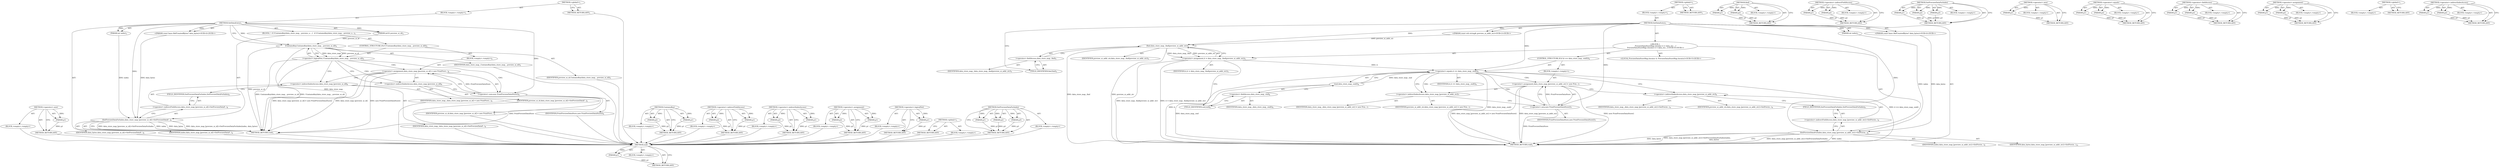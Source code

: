 digraph "SetPreviewDataForIndex" {
vulnerable_88 [label=<(METHOD,end)>];
vulnerable_89 [label=<(PARAM,p1)>];
vulnerable_90 [label=<(BLOCK,&lt;empty&gt;,&lt;empty&gt;)>];
vulnerable_91 [label=<(METHOD_RETURN,ANY)>];
vulnerable_6 [label=<(METHOD,&lt;global&gt;)<SUB>1</SUB>>];
vulnerable_7 [label=<(BLOCK,&lt;empty&gt;,&lt;empty&gt;)<SUB>1</SUB>>];
vulnerable_8 [label=<(METHOD,SetDataEntry)<SUB>1</SUB>>];
vulnerable_9 [label="<(PARAM,const std::string&amp; preview_ui_addr_str)<SUB>2</SUB>>"];
vulnerable_10 [label=<(PARAM,int index)<SUB>3</SUB>>];
vulnerable_11 [label="<(PARAM,const base::RefCountedBytes* data_bytes)<SUB>4</SUB>>"];
vulnerable_12 [label="<(BLOCK,{
  PreviewDataStoreMap::iterator it = data_sto...,{
  PreviewDataStoreMap::iterator it = data_sto...)<SUB>4</SUB>>"];
vulnerable_13 [label="<(LOCAL,PreviewDataStoreMap.iterator it: PreviewDataStoreMap.iterator)<SUB>5</SUB>>"];
vulnerable_14 [label=<(&lt;operator&gt;.assignment,it = data_store_map_.find(preview_ui_addr_str))<SUB>5</SUB>>];
vulnerable_15 [label=<(IDENTIFIER,it,it = data_store_map_.find(preview_ui_addr_str))<SUB>5</SUB>>];
vulnerable_16 [label=<(find,data_store_map_.find(preview_ui_addr_str))<SUB>5</SUB>>];
vulnerable_17 [label=<(&lt;operator&gt;.fieldAccess,data_store_map_.find)<SUB>5</SUB>>];
vulnerable_18 [label=<(IDENTIFIER,data_store_map_,data_store_map_.find(preview_ui_addr_str))<SUB>5</SUB>>];
vulnerable_19 [label=<(FIELD_IDENTIFIER,find,find)<SUB>5</SUB>>];
vulnerable_20 [label=<(IDENTIFIER,preview_ui_addr_str,data_store_map_.find(preview_ui_addr_str))<SUB>5</SUB>>];
vulnerable_21 [label=<(CONTROL_STRUCTURE,IF,if (it == data_store_map_.end()))<SUB>6</SUB>>];
vulnerable_22 [label=<(&lt;operator&gt;.equals,it == data_store_map_.end())<SUB>6</SUB>>];
vulnerable_23 [label=<(IDENTIFIER,it,it == data_store_map_.end())<SUB>6</SUB>>];
vulnerable_24 [label=<(end,data_store_map_.end())<SUB>6</SUB>>];
vulnerable_25 [label=<(&lt;operator&gt;.fieldAccess,data_store_map_.end)<SUB>6</SUB>>];
vulnerable_26 [label=<(IDENTIFIER,data_store_map_,data_store_map_.end())<SUB>6</SUB>>];
vulnerable_27 [label=<(FIELD_IDENTIFIER,end,end)<SUB>6</SUB>>];
vulnerable_28 [label=<(BLOCK,&lt;empty&gt;,&lt;empty&gt;)<SUB>7</SUB>>];
vulnerable_29 [label=<(&lt;operator&gt;.assignment,data_store_map_[preview_ui_addr_str] = new Prin...)<SUB>7</SUB>>];
vulnerable_30 [label=<(&lt;operator&gt;.indirectIndexAccess,data_store_map_[preview_ui_addr_str])<SUB>7</SUB>>];
vulnerable_31 [label=<(IDENTIFIER,data_store_map_,data_store_map_[preview_ui_addr_str] = new Prin...)<SUB>7</SUB>>];
vulnerable_32 [label=<(IDENTIFIER,preview_ui_addr_str,data_store_map_[preview_ui_addr_str] = new Prin...)<SUB>7</SUB>>];
vulnerable_33 [label=<(&lt;operator&gt;.new,new PrintPreviewDataStore())<SUB>7</SUB>>];
vulnerable_34 [label=<(IDENTIFIER,PrintPreviewDataStore,new PrintPreviewDataStore())<SUB>7</SUB>>];
vulnerable_35 [label=<(SetPreviewDataForIndex,data_store_map_[preview_ui_addr_str]-&gt;SetPrevie...)<SUB>9</SUB>>];
vulnerable_36 [label=<(&lt;operator&gt;.indirectFieldAccess,data_store_map_[preview_ui_addr_str]-&gt;SetPrevie...)<SUB>9</SUB>>];
vulnerable_37 [label=<(&lt;operator&gt;.indirectIndexAccess,data_store_map_[preview_ui_addr_str])<SUB>9</SUB>>];
vulnerable_38 [label=<(IDENTIFIER,data_store_map_,data_store_map_[preview_ui_addr_str]-&gt;SetPrevie...)<SUB>9</SUB>>];
vulnerable_39 [label=<(IDENTIFIER,preview_ui_addr_str,data_store_map_[preview_ui_addr_str]-&gt;SetPrevie...)<SUB>9</SUB>>];
vulnerable_40 [label=<(FIELD_IDENTIFIER,SetPreviewDataForIndex,SetPreviewDataForIndex)<SUB>9</SUB>>];
vulnerable_41 [label=<(IDENTIFIER,index,data_store_map_[preview_ui_addr_str]-&gt;SetPrevie...)<SUB>9</SUB>>];
vulnerable_42 [label=<(IDENTIFIER,data_bytes,data_store_map_[preview_ui_addr_str]-&gt;SetPrevie...)<SUB>10</SUB>>];
vulnerable_43 [label=<(METHOD_RETURN,void)<SUB>1</SUB>>];
vulnerable_45 [label=<(METHOD_RETURN,ANY)<SUB>1</SUB>>];
vulnerable_73 [label=<(METHOD,find)>];
vulnerable_74 [label=<(PARAM,p1)>];
vulnerable_75 [label=<(PARAM,p2)>];
vulnerable_76 [label=<(BLOCK,&lt;empty&gt;,&lt;empty&gt;)>];
vulnerable_77 [label=<(METHOD_RETURN,ANY)>];
vulnerable_107 [label=<(METHOD,&lt;operator&gt;.indirectFieldAccess)>];
vulnerable_108 [label=<(PARAM,p1)>];
vulnerable_109 [label=<(PARAM,p2)>];
vulnerable_110 [label=<(BLOCK,&lt;empty&gt;,&lt;empty&gt;)>];
vulnerable_111 [label=<(METHOD_RETURN,ANY)>];
vulnerable_101 [label=<(METHOD,SetPreviewDataForIndex)>];
vulnerable_102 [label=<(PARAM,p1)>];
vulnerable_103 [label=<(PARAM,p2)>];
vulnerable_104 [label=<(PARAM,p3)>];
vulnerable_105 [label=<(BLOCK,&lt;empty&gt;,&lt;empty&gt;)>];
vulnerable_106 [label=<(METHOD_RETURN,ANY)>];
vulnerable_97 [label=<(METHOD,&lt;operator&gt;.new)>];
vulnerable_98 [label=<(PARAM,p1)>];
vulnerable_99 [label=<(BLOCK,&lt;empty&gt;,&lt;empty&gt;)>];
vulnerable_100 [label=<(METHOD_RETURN,ANY)>];
vulnerable_83 [label=<(METHOD,&lt;operator&gt;.equals)>];
vulnerable_84 [label=<(PARAM,p1)>];
vulnerable_85 [label=<(PARAM,p2)>];
vulnerable_86 [label=<(BLOCK,&lt;empty&gt;,&lt;empty&gt;)>];
vulnerable_87 [label=<(METHOD_RETURN,ANY)>];
vulnerable_78 [label=<(METHOD,&lt;operator&gt;.fieldAccess)>];
vulnerable_79 [label=<(PARAM,p1)>];
vulnerable_80 [label=<(PARAM,p2)>];
vulnerable_81 [label=<(BLOCK,&lt;empty&gt;,&lt;empty&gt;)>];
vulnerable_82 [label=<(METHOD_RETURN,ANY)>];
vulnerable_68 [label=<(METHOD,&lt;operator&gt;.assignment)>];
vulnerable_69 [label=<(PARAM,p1)>];
vulnerable_70 [label=<(PARAM,p2)>];
vulnerable_71 [label=<(BLOCK,&lt;empty&gt;,&lt;empty&gt;)>];
vulnerable_72 [label=<(METHOD_RETURN,ANY)>];
vulnerable_62 [label=<(METHOD,&lt;global&gt;)<SUB>1</SUB>>];
vulnerable_63 [label=<(BLOCK,&lt;empty&gt;,&lt;empty&gt;)>];
vulnerable_64 [label=<(METHOD_RETURN,ANY)>];
vulnerable_92 [label=<(METHOD,&lt;operator&gt;.indirectIndexAccess)>];
vulnerable_93 [label=<(PARAM,p1)>];
vulnerable_94 [label=<(PARAM,p2)>];
vulnerable_95 [label=<(BLOCK,&lt;empty&gt;,&lt;empty&gt;)>];
vulnerable_96 [label=<(METHOD_RETURN,ANY)>];
fixed_75 [label=<(METHOD,&lt;operator&gt;.new)>];
fixed_76 [label=<(PARAM,p1)>];
fixed_77 [label=<(BLOCK,&lt;empty&gt;,&lt;empty&gt;)>];
fixed_78 [label=<(METHOD_RETURN,ANY)>];
fixed_6 [label=<(METHOD,&lt;global&gt;)<SUB>1</SUB>>];
fixed_7 [label=<(BLOCK,&lt;empty&gt;,&lt;empty&gt;)<SUB>1</SUB>>];
fixed_8 [label=<(METHOD,SetDataEntry)<SUB>1</SUB>>];
fixed_9 [label=<(PARAM,int32 preview_ui_id)<SUB>2</SUB>>];
fixed_10 [label=<(PARAM,int index)<SUB>3</SUB>>];
fixed_11 [label="<(PARAM,const base::RefCountedBytes* data_bytes)<SUB>4</SUB>>"];
fixed_12 [label=<(BLOCK,{
  if (!ContainsKey(data_store_map_, preview_u...,{
  if (!ContainsKey(data_store_map_, preview_u...)<SUB>4</SUB>>];
fixed_13 [label=<(CONTROL_STRUCTURE,IF,if (!ContainsKey(data_store_map_, preview_ui_id)))<SUB>5</SUB>>];
fixed_14 [label=<(&lt;operator&gt;.logicalNot,!ContainsKey(data_store_map_, preview_ui_id))<SUB>5</SUB>>];
fixed_15 [label=<(ContainsKey,ContainsKey(data_store_map_, preview_ui_id))<SUB>5</SUB>>];
fixed_16 [label=<(IDENTIFIER,data_store_map_,ContainsKey(data_store_map_, preview_ui_id))<SUB>5</SUB>>];
fixed_17 [label=<(IDENTIFIER,preview_ui_id,ContainsKey(data_store_map_, preview_ui_id))<SUB>5</SUB>>];
fixed_18 [label=<(BLOCK,&lt;empty&gt;,&lt;empty&gt;)<SUB>6</SUB>>];
fixed_19 [label=<(&lt;operator&gt;.assignment,data_store_map_[preview_ui_id] = new PrintPrevi...)<SUB>6</SUB>>];
fixed_20 [label=<(&lt;operator&gt;.indirectIndexAccess,data_store_map_[preview_ui_id])<SUB>6</SUB>>];
fixed_21 [label=<(IDENTIFIER,data_store_map_,data_store_map_[preview_ui_id] = new PrintPrevi...)<SUB>6</SUB>>];
fixed_22 [label=<(IDENTIFIER,preview_ui_id,data_store_map_[preview_ui_id] = new PrintPrevi...)<SUB>6</SUB>>];
fixed_23 [label=<(&lt;operator&gt;.new,new PrintPreviewDataStore())<SUB>6</SUB>>];
fixed_24 [label=<(IDENTIFIER,PrintPreviewDataStore,new PrintPreviewDataStore())<SUB>6</SUB>>];
fixed_25 [label=<(SetPreviewDataForIndex,data_store_map_[preview_ui_id]-&gt;SetPreviewDataF...)<SUB>8</SUB>>];
fixed_26 [label=<(&lt;operator&gt;.indirectFieldAccess,data_store_map_[preview_ui_id]-&gt;SetPreviewDataF...)<SUB>8</SUB>>];
fixed_27 [label=<(&lt;operator&gt;.indirectIndexAccess,data_store_map_[preview_ui_id])<SUB>8</SUB>>];
fixed_28 [label=<(IDENTIFIER,data_store_map_,data_store_map_[preview_ui_id]-&gt;SetPreviewDataF...)<SUB>8</SUB>>];
fixed_29 [label=<(IDENTIFIER,preview_ui_id,data_store_map_[preview_ui_id]-&gt;SetPreviewDataF...)<SUB>8</SUB>>];
fixed_30 [label=<(FIELD_IDENTIFIER,SetPreviewDataForIndex,SetPreviewDataForIndex)<SUB>8</SUB>>];
fixed_31 [label=<(IDENTIFIER,index,data_store_map_[preview_ui_id]-&gt;SetPreviewDataF...)<SUB>8</SUB>>];
fixed_32 [label=<(IDENTIFIER,data_bytes,data_store_map_[preview_ui_id]-&gt;SetPreviewDataF...)<SUB>8</SUB>>];
fixed_33 [label=<(METHOD_RETURN,void)<SUB>1</SUB>>];
fixed_35 [label=<(METHOD_RETURN,ANY)<SUB>1</SUB>>];
fixed_60 [label=<(METHOD,ContainsKey)>];
fixed_61 [label=<(PARAM,p1)>];
fixed_62 [label=<(PARAM,p2)>];
fixed_63 [label=<(BLOCK,&lt;empty&gt;,&lt;empty&gt;)>];
fixed_64 [label=<(METHOD_RETURN,ANY)>];
fixed_85 [label=<(METHOD,&lt;operator&gt;.indirectFieldAccess)>];
fixed_86 [label=<(PARAM,p1)>];
fixed_87 [label=<(PARAM,p2)>];
fixed_88 [label=<(BLOCK,&lt;empty&gt;,&lt;empty&gt;)>];
fixed_89 [label=<(METHOD_RETURN,ANY)>];
fixed_70 [label=<(METHOD,&lt;operator&gt;.indirectIndexAccess)>];
fixed_71 [label=<(PARAM,p1)>];
fixed_72 [label=<(PARAM,p2)>];
fixed_73 [label=<(BLOCK,&lt;empty&gt;,&lt;empty&gt;)>];
fixed_74 [label=<(METHOD_RETURN,ANY)>];
fixed_65 [label=<(METHOD,&lt;operator&gt;.assignment)>];
fixed_66 [label=<(PARAM,p1)>];
fixed_67 [label=<(PARAM,p2)>];
fixed_68 [label=<(BLOCK,&lt;empty&gt;,&lt;empty&gt;)>];
fixed_69 [label=<(METHOD_RETURN,ANY)>];
fixed_56 [label=<(METHOD,&lt;operator&gt;.logicalNot)>];
fixed_57 [label=<(PARAM,p1)>];
fixed_58 [label=<(BLOCK,&lt;empty&gt;,&lt;empty&gt;)>];
fixed_59 [label=<(METHOD_RETURN,ANY)>];
fixed_50 [label=<(METHOD,&lt;global&gt;)<SUB>1</SUB>>];
fixed_51 [label=<(BLOCK,&lt;empty&gt;,&lt;empty&gt;)>];
fixed_52 [label=<(METHOD_RETURN,ANY)>];
fixed_79 [label=<(METHOD,SetPreviewDataForIndex)>];
fixed_80 [label=<(PARAM,p1)>];
fixed_81 [label=<(PARAM,p2)>];
fixed_82 [label=<(PARAM,p3)>];
fixed_83 [label=<(BLOCK,&lt;empty&gt;,&lt;empty&gt;)>];
fixed_84 [label=<(METHOD_RETURN,ANY)>];
vulnerable_88 -> vulnerable_89  [key=0, label="AST: "];
vulnerable_88 -> vulnerable_89  [key=1, label="DDG: "];
vulnerable_88 -> vulnerable_90  [key=0, label="AST: "];
vulnerable_88 -> vulnerable_91  [key=0, label="AST: "];
vulnerable_88 -> vulnerable_91  [key=1, label="CFG: "];
vulnerable_89 -> vulnerable_91  [key=0, label="DDG: p1"];
vulnerable_6 -> vulnerable_7  [key=0, label="AST: "];
vulnerable_6 -> vulnerable_45  [key=0, label="AST: "];
vulnerable_6 -> vulnerable_45  [key=1, label="CFG: "];
vulnerable_7 -> vulnerable_8  [key=0, label="AST: "];
vulnerable_8 -> vulnerable_9  [key=0, label="AST: "];
vulnerable_8 -> vulnerable_9  [key=1, label="DDG: "];
vulnerable_8 -> vulnerable_10  [key=0, label="AST: "];
vulnerable_8 -> vulnerable_10  [key=1, label="DDG: "];
vulnerable_8 -> vulnerable_11  [key=0, label="AST: "];
vulnerable_8 -> vulnerable_11  [key=1, label="DDG: "];
vulnerable_8 -> vulnerable_12  [key=0, label="AST: "];
vulnerable_8 -> vulnerable_43  [key=0, label="AST: "];
vulnerable_8 -> vulnerable_19  [key=0, label="CFG: "];
vulnerable_8 -> vulnerable_35  [key=0, label="DDG: "];
vulnerable_8 -> vulnerable_16  [key=0, label="DDG: "];
vulnerable_8 -> vulnerable_22  [key=0, label="DDG: "];
vulnerable_8 -> vulnerable_33  [key=0, label="DDG: "];
vulnerable_9 -> vulnerable_16  [key=0, label="DDG: preview_ui_addr_str"];
vulnerable_10 -> vulnerable_35  [key=0, label="DDG: index"];
vulnerable_11 -> vulnerable_35  [key=0, label="DDG: data_bytes"];
vulnerable_12 -> vulnerable_13  [key=0, label="AST: "];
vulnerable_12 -> vulnerable_14  [key=0, label="AST: "];
vulnerable_12 -> vulnerable_21  [key=0, label="AST: "];
vulnerable_12 -> vulnerable_35  [key=0, label="AST: "];
vulnerable_14 -> vulnerable_15  [key=0, label="AST: "];
vulnerable_14 -> vulnerable_16  [key=0, label="AST: "];
vulnerable_14 -> vulnerable_27  [key=0, label="CFG: "];
vulnerable_14 -> vulnerable_43  [key=0, label="DDG: data_store_map_.find(preview_ui_addr_str)"];
vulnerable_14 -> vulnerable_43  [key=1, label="DDG: it = data_store_map_.find(preview_ui_addr_str)"];
vulnerable_14 -> vulnerable_22  [key=0, label="DDG: it"];
vulnerable_16 -> vulnerable_17  [key=0, label="AST: "];
vulnerable_16 -> vulnerable_20  [key=0, label="AST: "];
vulnerable_16 -> vulnerable_14  [key=0, label="CFG: "];
vulnerable_16 -> vulnerable_14  [key=1, label="DDG: data_store_map_.find"];
vulnerable_16 -> vulnerable_14  [key=2, label="DDG: preview_ui_addr_str"];
vulnerable_16 -> vulnerable_43  [key=0, label="DDG: data_store_map_.find"];
vulnerable_16 -> vulnerable_43  [key=1, label="DDG: preview_ui_addr_str"];
vulnerable_17 -> vulnerable_18  [key=0, label="AST: "];
vulnerable_17 -> vulnerable_19  [key=0, label="AST: "];
vulnerable_17 -> vulnerable_16  [key=0, label="CFG: "];
vulnerable_19 -> vulnerable_17  [key=0, label="CFG: "];
vulnerable_21 -> vulnerable_22  [key=0, label="AST: "];
vulnerable_21 -> vulnerable_28  [key=0, label="AST: "];
vulnerable_22 -> vulnerable_23  [key=0, label="AST: "];
vulnerable_22 -> vulnerable_24  [key=0, label="AST: "];
vulnerable_22 -> vulnerable_30  [key=0, label="CFG: "];
vulnerable_22 -> vulnerable_30  [key=1, label="CDG: "];
vulnerable_22 -> vulnerable_37  [key=0, label="CFG: "];
vulnerable_22 -> vulnerable_43  [key=0, label="DDG: it"];
vulnerable_22 -> vulnerable_43  [key=1, label="DDG: data_store_map_.end()"];
vulnerable_22 -> vulnerable_43  [key=2, label="DDG: it == data_store_map_.end()"];
vulnerable_22 -> vulnerable_29  [key=0, label="CDG: "];
vulnerable_22 -> vulnerable_33  [key=0, label="CDG: "];
vulnerable_24 -> vulnerable_25  [key=0, label="AST: "];
vulnerable_24 -> vulnerable_22  [key=0, label="CFG: "];
vulnerable_24 -> vulnerable_22  [key=1, label="DDG: data_store_map_.end"];
vulnerable_24 -> vulnerable_43  [key=0, label="DDG: data_store_map_.end"];
vulnerable_25 -> vulnerable_26  [key=0, label="AST: "];
vulnerable_25 -> vulnerable_27  [key=0, label="AST: "];
vulnerable_25 -> vulnerable_24  [key=0, label="CFG: "];
vulnerable_27 -> vulnerable_25  [key=0, label="CFG: "];
vulnerable_28 -> vulnerable_29  [key=0, label="AST: "];
vulnerable_29 -> vulnerable_30  [key=0, label="AST: "];
vulnerable_29 -> vulnerable_33  [key=0, label="AST: "];
vulnerable_29 -> vulnerable_37  [key=0, label="CFG: "];
vulnerable_29 -> vulnerable_43  [key=0, label="DDG: data_store_map_[preview_ui_addr_str]"];
vulnerable_29 -> vulnerable_43  [key=1, label="DDG: new PrintPreviewDataStore()"];
vulnerable_29 -> vulnerable_43  [key=2, label="DDG: data_store_map_[preview_ui_addr_str] = new PrintPreviewDataStore()"];
vulnerable_30 -> vulnerable_31  [key=0, label="AST: "];
vulnerable_30 -> vulnerable_32  [key=0, label="AST: "];
vulnerable_30 -> vulnerable_33  [key=0, label="CFG: "];
vulnerable_33 -> vulnerable_34  [key=0, label="AST: "];
vulnerable_33 -> vulnerable_29  [key=0, label="CFG: "];
vulnerable_33 -> vulnerable_29  [key=1, label="DDG: PrintPreviewDataStore"];
vulnerable_33 -> vulnerable_43  [key=0, label="DDG: PrintPreviewDataStore"];
vulnerable_35 -> vulnerable_36  [key=0, label="AST: "];
vulnerable_35 -> vulnerable_41  [key=0, label="AST: "];
vulnerable_35 -> vulnerable_42  [key=0, label="AST: "];
vulnerable_35 -> vulnerable_43  [key=0, label="CFG: "];
vulnerable_35 -> vulnerable_43  [key=1, label="DDG: data_store_map_[preview_ui_addr_str]-&gt;SetPreviewDataForIndex"];
vulnerable_35 -> vulnerable_43  [key=2, label="DDG: index"];
vulnerable_35 -> vulnerable_43  [key=3, label="DDG: data_bytes"];
vulnerable_35 -> vulnerable_43  [key=4, label="DDG: data_store_map_[preview_ui_addr_str]-&gt;SetPreviewDataForIndex(index,
                                                               data_bytes)"];
vulnerable_36 -> vulnerable_37  [key=0, label="AST: "];
vulnerable_36 -> vulnerable_40  [key=0, label="AST: "];
vulnerable_36 -> vulnerable_35  [key=0, label="CFG: "];
vulnerable_37 -> vulnerable_38  [key=0, label="AST: "];
vulnerable_37 -> vulnerable_39  [key=0, label="AST: "];
vulnerable_37 -> vulnerable_40  [key=0, label="CFG: "];
vulnerable_40 -> vulnerable_36  [key=0, label="CFG: "];
vulnerable_73 -> vulnerable_74  [key=0, label="AST: "];
vulnerable_73 -> vulnerable_74  [key=1, label="DDG: "];
vulnerable_73 -> vulnerable_76  [key=0, label="AST: "];
vulnerable_73 -> vulnerable_75  [key=0, label="AST: "];
vulnerable_73 -> vulnerable_75  [key=1, label="DDG: "];
vulnerable_73 -> vulnerable_77  [key=0, label="AST: "];
vulnerable_73 -> vulnerable_77  [key=1, label="CFG: "];
vulnerable_74 -> vulnerable_77  [key=0, label="DDG: p1"];
vulnerable_75 -> vulnerable_77  [key=0, label="DDG: p2"];
vulnerable_107 -> vulnerable_108  [key=0, label="AST: "];
vulnerable_107 -> vulnerable_108  [key=1, label="DDG: "];
vulnerable_107 -> vulnerable_110  [key=0, label="AST: "];
vulnerable_107 -> vulnerable_109  [key=0, label="AST: "];
vulnerable_107 -> vulnerable_109  [key=1, label="DDG: "];
vulnerable_107 -> vulnerable_111  [key=0, label="AST: "];
vulnerable_107 -> vulnerable_111  [key=1, label="CFG: "];
vulnerable_108 -> vulnerable_111  [key=0, label="DDG: p1"];
vulnerable_109 -> vulnerable_111  [key=0, label="DDG: p2"];
vulnerable_101 -> vulnerable_102  [key=0, label="AST: "];
vulnerable_101 -> vulnerable_102  [key=1, label="DDG: "];
vulnerable_101 -> vulnerable_105  [key=0, label="AST: "];
vulnerable_101 -> vulnerable_103  [key=0, label="AST: "];
vulnerable_101 -> vulnerable_103  [key=1, label="DDG: "];
vulnerable_101 -> vulnerable_106  [key=0, label="AST: "];
vulnerable_101 -> vulnerable_106  [key=1, label="CFG: "];
vulnerable_101 -> vulnerable_104  [key=0, label="AST: "];
vulnerable_101 -> vulnerable_104  [key=1, label="DDG: "];
vulnerable_102 -> vulnerable_106  [key=0, label="DDG: p1"];
vulnerable_103 -> vulnerable_106  [key=0, label="DDG: p2"];
vulnerable_104 -> vulnerable_106  [key=0, label="DDG: p3"];
vulnerable_97 -> vulnerable_98  [key=0, label="AST: "];
vulnerable_97 -> vulnerable_98  [key=1, label="DDG: "];
vulnerable_97 -> vulnerable_99  [key=0, label="AST: "];
vulnerable_97 -> vulnerable_100  [key=0, label="AST: "];
vulnerable_97 -> vulnerable_100  [key=1, label="CFG: "];
vulnerable_98 -> vulnerable_100  [key=0, label="DDG: p1"];
vulnerable_83 -> vulnerable_84  [key=0, label="AST: "];
vulnerable_83 -> vulnerable_84  [key=1, label="DDG: "];
vulnerable_83 -> vulnerable_86  [key=0, label="AST: "];
vulnerable_83 -> vulnerable_85  [key=0, label="AST: "];
vulnerable_83 -> vulnerable_85  [key=1, label="DDG: "];
vulnerable_83 -> vulnerable_87  [key=0, label="AST: "];
vulnerable_83 -> vulnerable_87  [key=1, label="CFG: "];
vulnerable_84 -> vulnerable_87  [key=0, label="DDG: p1"];
vulnerable_85 -> vulnerable_87  [key=0, label="DDG: p2"];
vulnerable_78 -> vulnerable_79  [key=0, label="AST: "];
vulnerable_78 -> vulnerable_79  [key=1, label="DDG: "];
vulnerable_78 -> vulnerable_81  [key=0, label="AST: "];
vulnerable_78 -> vulnerable_80  [key=0, label="AST: "];
vulnerable_78 -> vulnerable_80  [key=1, label="DDG: "];
vulnerable_78 -> vulnerable_82  [key=0, label="AST: "];
vulnerable_78 -> vulnerable_82  [key=1, label="CFG: "];
vulnerable_79 -> vulnerable_82  [key=0, label="DDG: p1"];
vulnerable_80 -> vulnerable_82  [key=0, label="DDG: p2"];
vulnerable_68 -> vulnerable_69  [key=0, label="AST: "];
vulnerable_68 -> vulnerable_69  [key=1, label="DDG: "];
vulnerable_68 -> vulnerable_71  [key=0, label="AST: "];
vulnerable_68 -> vulnerable_70  [key=0, label="AST: "];
vulnerable_68 -> vulnerable_70  [key=1, label="DDG: "];
vulnerable_68 -> vulnerable_72  [key=0, label="AST: "];
vulnerable_68 -> vulnerable_72  [key=1, label="CFG: "];
vulnerable_69 -> vulnerable_72  [key=0, label="DDG: p1"];
vulnerable_70 -> vulnerable_72  [key=0, label="DDG: p2"];
vulnerable_62 -> vulnerable_63  [key=0, label="AST: "];
vulnerable_62 -> vulnerable_64  [key=0, label="AST: "];
vulnerable_62 -> vulnerable_64  [key=1, label="CFG: "];
vulnerable_92 -> vulnerable_93  [key=0, label="AST: "];
vulnerable_92 -> vulnerable_93  [key=1, label="DDG: "];
vulnerable_92 -> vulnerable_95  [key=0, label="AST: "];
vulnerable_92 -> vulnerable_94  [key=0, label="AST: "];
vulnerable_92 -> vulnerable_94  [key=1, label="DDG: "];
vulnerable_92 -> vulnerable_96  [key=0, label="AST: "];
vulnerable_92 -> vulnerable_96  [key=1, label="CFG: "];
vulnerable_93 -> vulnerable_96  [key=0, label="DDG: p1"];
vulnerable_94 -> vulnerable_96  [key=0, label="DDG: p2"];
fixed_75 -> fixed_76  [key=0, label="AST: "];
fixed_75 -> fixed_76  [key=1, label="DDG: "];
fixed_75 -> fixed_77  [key=0, label="AST: "];
fixed_75 -> fixed_78  [key=0, label="AST: "];
fixed_75 -> fixed_78  [key=1, label="CFG: "];
fixed_76 -> fixed_78  [key=0, label="DDG: p1"];
fixed_77 -> vulnerable_88  [key=0];
fixed_78 -> vulnerable_88  [key=0];
fixed_6 -> fixed_7  [key=0, label="AST: "];
fixed_6 -> fixed_35  [key=0, label="AST: "];
fixed_6 -> fixed_35  [key=1, label="CFG: "];
fixed_7 -> fixed_8  [key=0, label="AST: "];
fixed_8 -> fixed_9  [key=0, label="AST: "];
fixed_8 -> fixed_9  [key=1, label="DDG: "];
fixed_8 -> fixed_10  [key=0, label="AST: "];
fixed_8 -> fixed_10  [key=1, label="DDG: "];
fixed_8 -> fixed_11  [key=0, label="AST: "];
fixed_8 -> fixed_11  [key=1, label="DDG: "];
fixed_8 -> fixed_12  [key=0, label="AST: "];
fixed_8 -> fixed_33  [key=0, label="AST: "];
fixed_8 -> fixed_15  [key=0, label="CFG: "];
fixed_8 -> fixed_15  [key=1, label="DDG: "];
fixed_8 -> fixed_25  [key=0, label="DDG: "];
fixed_8 -> fixed_23  [key=0, label="DDG: "];
fixed_9 -> fixed_15  [key=0, label="DDG: preview_ui_id"];
fixed_10 -> fixed_25  [key=0, label="DDG: index"];
fixed_11 -> fixed_25  [key=0, label="DDG: data_bytes"];
fixed_12 -> fixed_13  [key=0, label="AST: "];
fixed_12 -> fixed_25  [key=0, label="AST: "];
fixed_13 -> fixed_14  [key=0, label="AST: "];
fixed_13 -> fixed_18  [key=0, label="AST: "];
fixed_14 -> fixed_15  [key=0, label="AST: "];
fixed_14 -> fixed_20  [key=0, label="CFG: "];
fixed_14 -> fixed_20  [key=1, label="CDG: "];
fixed_14 -> fixed_27  [key=0, label="CFG: "];
fixed_14 -> fixed_33  [key=0, label="DDG: ContainsKey(data_store_map_, preview_ui_id)"];
fixed_14 -> fixed_33  [key=1, label="DDG: !ContainsKey(data_store_map_, preview_ui_id)"];
fixed_14 -> fixed_23  [key=0, label="CDG: "];
fixed_14 -> fixed_19  [key=0, label="CDG: "];
fixed_15 -> fixed_16  [key=0, label="AST: "];
fixed_15 -> fixed_17  [key=0, label="AST: "];
fixed_15 -> fixed_14  [key=0, label="CFG: "];
fixed_15 -> fixed_14  [key=1, label="DDG: data_store_map_"];
fixed_15 -> fixed_14  [key=2, label="DDG: preview_ui_id"];
fixed_15 -> fixed_33  [key=0, label="DDG: data_store_map_"];
fixed_15 -> fixed_33  [key=1, label="DDG: preview_ui_id"];
fixed_16 -> vulnerable_88  [key=0];
fixed_17 -> vulnerable_88  [key=0];
fixed_18 -> fixed_19  [key=0, label="AST: "];
fixed_19 -> fixed_20  [key=0, label="AST: "];
fixed_19 -> fixed_23  [key=0, label="AST: "];
fixed_19 -> fixed_27  [key=0, label="CFG: "];
fixed_19 -> fixed_33  [key=0, label="DDG: data_store_map_[preview_ui_id]"];
fixed_19 -> fixed_33  [key=1, label="DDG: new PrintPreviewDataStore()"];
fixed_19 -> fixed_33  [key=2, label="DDG: data_store_map_[preview_ui_id] = new PrintPreviewDataStore()"];
fixed_20 -> fixed_21  [key=0, label="AST: "];
fixed_20 -> fixed_22  [key=0, label="AST: "];
fixed_20 -> fixed_23  [key=0, label="CFG: "];
fixed_21 -> vulnerable_88  [key=0];
fixed_22 -> vulnerable_88  [key=0];
fixed_23 -> fixed_24  [key=0, label="AST: "];
fixed_23 -> fixed_19  [key=0, label="CFG: "];
fixed_23 -> fixed_19  [key=1, label="DDG: PrintPreviewDataStore"];
fixed_23 -> fixed_33  [key=0, label="DDG: PrintPreviewDataStore"];
fixed_24 -> vulnerable_88  [key=0];
fixed_25 -> fixed_26  [key=0, label="AST: "];
fixed_25 -> fixed_31  [key=0, label="AST: "];
fixed_25 -> fixed_32  [key=0, label="AST: "];
fixed_25 -> fixed_33  [key=0, label="CFG: "];
fixed_25 -> fixed_33  [key=1, label="DDG: data_store_map_[preview_ui_id]-&gt;SetPreviewDataForIndex"];
fixed_25 -> fixed_33  [key=2, label="DDG: index"];
fixed_25 -> fixed_33  [key=3, label="DDG: data_bytes"];
fixed_25 -> fixed_33  [key=4, label="DDG: data_store_map_[preview_ui_id]-&gt;SetPreviewDataForIndex(index, data_bytes)"];
fixed_26 -> fixed_27  [key=0, label="AST: "];
fixed_26 -> fixed_30  [key=0, label="AST: "];
fixed_26 -> fixed_25  [key=0, label="CFG: "];
fixed_27 -> fixed_28  [key=0, label="AST: "];
fixed_27 -> fixed_29  [key=0, label="AST: "];
fixed_27 -> fixed_30  [key=0, label="CFG: "];
fixed_28 -> vulnerable_88  [key=0];
fixed_29 -> vulnerable_88  [key=0];
fixed_30 -> fixed_26  [key=0, label="CFG: "];
fixed_31 -> vulnerable_88  [key=0];
fixed_32 -> vulnerable_88  [key=0];
fixed_33 -> vulnerable_88  [key=0];
fixed_35 -> vulnerable_88  [key=0];
fixed_60 -> fixed_61  [key=0, label="AST: "];
fixed_60 -> fixed_61  [key=1, label="DDG: "];
fixed_60 -> fixed_63  [key=0, label="AST: "];
fixed_60 -> fixed_62  [key=0, label="AST: "];
fixed_60 -> fixed_62  [key=1, label="DDG: "];
fixed_60 -> fixed_64  [key=0, label="AST: "];
fixed_60 -> fixed_64  [key=1, label="CFG: "];
fixed_61 -> fixed_64  [key=0, label="DDG: p1"];
fixed_62 -> fixed_64  [key=0, label="DDG: p2"];
fixed_63 -> vulnerable_88  [key=0];
fixed_64 -> vulnerable_88  [key=0];
fixed_85 -> fixed_86  [key=0, label="AST: "];
fixed_85 -> fixed_86  [key=1, label="DDG: "];
fixed_85 -> fixed_88  [key=0, label="AST: "];
fixed_85 -> fixed_87  [key=0, label="AST: "];
fixed_85 -> fixed_87  [key=1, label="DDG: "];
fixed_85 -> fixed_89  [key=0, label="AST: "];
fixed_85 -> fixed_89  [key=1, label="CFG: "];
fixed_86 -> fixed_89  [key=0, label="DDG: p1"];
fixed_87 -> fixed_89  [key=0, label="DDG: p2"];
fixed_88 -> vulnerable_88  [key=0];
fixed_89 -> vulnerable_88  [key=0];
fixed_70 -> fixed_71  [key=0, label="AST: "];
fixed_70 -> fixed_71  [key=1, label="DDG: "];
fixed_70 -> fixed_73  [key=0, label="AST: "];
fixed_70 -> fixed_72  [key=0, label="AST: "];
fixed_70 -> fixed_72  [key=1, label="DDG: "];
fixed_70 -> fixed_74  [key=0, label="AST: "];
fixed_70 -> fixed_74  [key=1, label="CFG: "];
fixed_71 -> fixed_74  [key=0, label="DDG: p1"];
fixed_72 -> fixed_74  [key=0, label="DDG: p2"];
fixed_73 -> vulnerable_88  [key=0];
fixed_74 -> vulnerable_88  [key=0];
fixed_65 -> fixed_66  [key=0, label="AST: "];
fixed_65 -> fixed_66  [key=1, label="DDG: "];
fixed_65 -> fixed_68  [key=0, label="AST: "];
fixed_65 -> fixed_67  [key=0, label="AST: "];
fixed_65 -> fixed_67  [key=1, label="DDG: "];
fixed_65 -> fixed_69  [key=0, label="AST: "];
fixed_65 -> fixed_69  [key=1, label="CFG: "];
fixed_66 -> fixed_69  [key=0, label="DDG: p1"];
fixed_67 -> fixed_69  [key=0, label="DDG: p2"];
fixed_68 -> vulnerable_88  [key=0];
fixed_69 -> vulnerable_88  [key=0];
fixed_56 -> fixed_57  [key=0, label="AST: "];
fixed_56 -> fixed_57  [key=1, label="DDG: "];
fixed_56 -> fixed_58  [key=0, label="AST: "];
fixed_56 -> fixed_59  [key=0, label="AST: "];
fixed_56 -> fixed_59  [key=1, label="CFG: "];
fixed_57 -> fixed_59  [key=0, label="DDG: p1"];
fixed_58 -> vulnerable_88  [key=0];
fixed_59 -> vulnerable_88  [key=0];
fixed_50 -> fixed_51  [key=0, label="AST: "];
fixed_50 -> fixed_52  [key=0, label="AST: "];
fixed_50 -> fixed_52  [key=1, label="CFG: "];
fixed_51 -> vulnerable_88  [key=0];
fixed_52 -> vulnerable_88  [key=0];
fixed_79 -> fixed_80  [key=0, label="AST: "];
fixed_79 -> fixed_80  [key=1, label="DDG: "];
fixed_79 -> fixed_83  [key=0, label="AST: "];
fixed_79 -> fixed_81  [key=0, label="AST: "];
fixed_79 -> fixed_81  [key=1, label="DDG: "];
fixed_79 -> fixed_84  [key=0, label="AST: "];
fixed_79 -> fixed_84  [key=1, label="CFG: "];
fixed_79 -> fixed_82  [key=0, label="AST: "];
fixed_79 -> fixed_82  [key=1, label="DDG: "];
fixed_80 -> fixed_84  [key=0, label="DDG: p1"];
fixed_81 -> fixed_84  [key=0, label="DDG: p2"];
fixed_82 -> fixed_84  [key=0, label="DDG: p3"];
fixed_83 -> vulnerable_88  [key=0];
fixed_84 -> vulnerable_88  [key=0];
}
